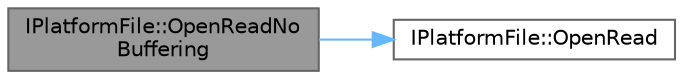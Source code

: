 digraph "IPlatformFile::OpenReadNoBuffering"
{
 // INTERACTIVE_SVG=YES
 // LATEX_PDF_SIZE
  bgcolor="transparent";
  edge [fontname=Helvetica,fontsize=10,labelfontname=Helvetica,labelfontsize=10];
  node [fontname=Helvetica,fontsize=10,shape=box,height=0.2,width=0.4];
  rankdir="LR";
  Node1 [id="Node000001",label="IPlatformFile::OpenReadNo\lBuffering",height=0.2,width=0.4,color="gray40", fillcolor="grey60", style="filled", fontcolor="black",tooltip=" "];
  Node1 -> Node2 [id="edge1_Node000001_Node000002",color="steelblue1",style="solid",tooltip=" "];
  Node2 [id="Node000002",label="IPlatformFile::OpenRead",height=0.2,width=0.4,color="grey40", fillcolor="white", style="filled",URL="$de/d1e/classIPlatformFile.html#a377b569ed854d5e7c5c0ea4750099f4d",tooltip="Open a file handle for reading."];
}
